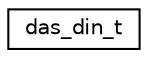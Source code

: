 digraph "Graphical Class Hierarchy"
{
  edge [fontname="Helvetica",fontsize="10",labelfontname="Helvetica",labelfontsize="10"];
  node [fontname="Helvetica",fontsize="10",shape=record];
  rankdir="LR";
  Node0 [label="das_din_t",height=0.2,width=0.4,color="black", fillcolor="white", style="filled",URL="$structdas__din__t.html"];
}
